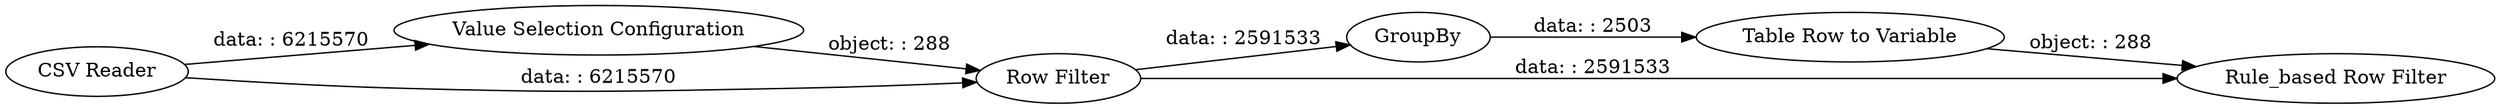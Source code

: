digraph {
	"-8404070183119607580_2" [label="Value Selection Configuration"]
	"-8404070183119607580_5" [label="Table Row to Variable"]
	"-8404070183119607580_3" [label="Row Filter"]
	"-8404070183119607580_1" [label="CSV Reader"]
	"-8404070183119607580_4" [label=GroupBy]
	"-8404070183119607580_6" [label="Rule_based Row Filter"]
	"-8404070183119607580_3" -> "-8404070183119607580_4" [label="data: : 2591533"]
	"-8404070183119607580_4" -> "-8404070183119607580_5" [label="data: : 2503"]
	"-8404070183119607580_1" -> "-8404070183119607580_2" [label="data: : 6215570"]
	"-8404070183119607580_3" -> "-8404070183119607580_6" [label="data: : 2591533"]
	"-8404070183119607580_5" -> "-8404070183119607580_6" [label="object: : 288"]
	"-8404070183119607580_1" -> "-8404070183119607580_3" [label="data: : 6215570"]
	"-8404070183119607580_2" -> "-8404070183119607580_3" [label="object: : 288"]
	rankdir=LR
}
